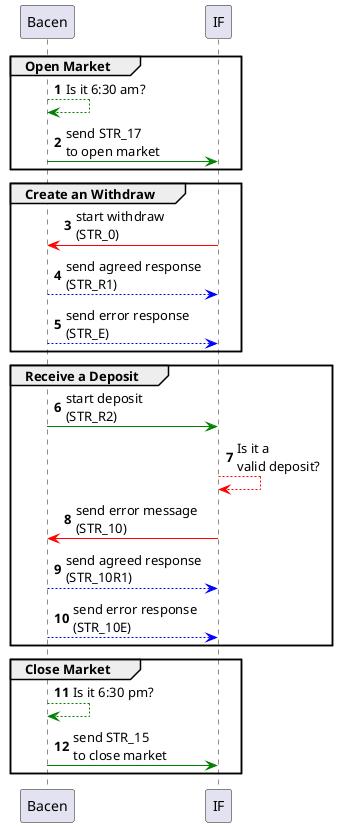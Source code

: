 @startuml
autonumber

group Open Market
Bacen -[#green]-> Bacen: Is it 6:30 am?
Bacen -[#green]> IF: send STR_17\nto open market
end

group Create an Withdraw
IF -[#red]> Bacen: start withdraw\n(STR_0)
Bacen -[#blue]-> IF: send agreed response\n(STR_R1)
Bacen -[#blue]-> IF: send error response\n(STR_E)
end

group Receive a Deposit
Bacen -[#green]> IF: start deposit\n(STR_R2)
IF -[#red]-> IF: Is it a\nvalid deposit?
IF -[#red]> Bacen: send error message\n(STR_10)
Bacen -[#blue]-> IF: send agreed response\n(STR_10R1)
Bacen -[#blue]-> IF: send error response\n(STR_10E)
end

group Close Market
Bacen -[#green]-> Bacen: Is it 6:30 pm?
Bacen -[#green]> IF: send STR_15\nto close market
end
@enduml